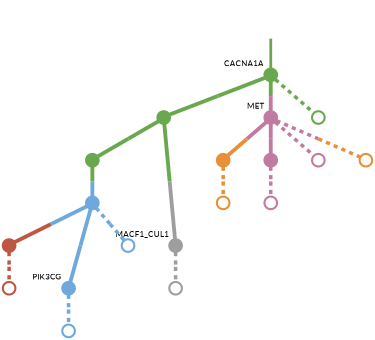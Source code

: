 strict digraph  {
graph[splines=false]; nodesep=0.7; rankdir=TB; ranksep=0.6; forcelabels=true; dpi=600; size=2.5;
0 [color="#6aa84fff", fillcolor="#6aa84fff", fixedsize=true, fontname=Lato, fontsize="12pt", height="0.25", label="", penwidth=3, shape=circle, style=filled, xlabel=CACNA1A];
1 [color="#6aa84fff", fillcolor="#6aa84fff", fixedsize=true, fontname=Lato, fontsize="12pt", height="0.25", label="", penwidth=3, shape=circle, style=filled, xlabel=""];
3 [color="#c27ba0ff", fillcolor="#c27ba0ff", fixedsize=true, fontname=Lato, fontsize="12pt", height="0.25", label="", penwidth=3, shape=circle, style=filled, xlabel=MET];
10 [color="#6aa84fff", fillcolor="#6aa84fff", fixedsize=true, fontname=Lato, fontsize="12pt", height="0.25", label="", penwidth=3, shape=circle, style=solid, xlabel=""];
4 [color="#6aa84fff", fillcolor="#6aa84fff", fixedsize=true, fontname=Lato, fontsize="12pt", height="0.25", label="", penwidth=3, shape=circle, style=filled, xlabel=""];
5 [color="#9e9e9eff", fillcolor="#9e9e9eff", fixedsize=true, fontname=Lato, fontsize="12pt", height="0.25", label="", penwidth=3, shape=circle, style=filled, xlabel=MACF1_CUL1];
2 [color="#6fa8dcff", fillcolor="#6fa8dcff", fixedsize=true, fontname=Lato, fontsize="12pt", height="0.25", label="", penwidth=3, shape=circle, style=filled, xlabel=""];
7 [color="#be5742ff", fillcolor="#be5742ff", fixedsize=true, fontname=Lato, fontsize="12pt", height="0.25", label="", penwidth=3, shape=circle, style=filled, xlabel=""];
8 [color="#6fa8dcff", fillcolor="#6fa8dcff", fixedsize=true, fontname=Lato, fontsize="12pt", height="0.25", label="", penwidth=3, shape=circle, style=filled, xlabel=PIK3CG];
14 [color="#6fa8dcff", fillcolor="#6fa8dcff", fixedsize=true, fontname=Lato, fontsize="12pt", height="0.25", label="", penwidth=3, shape=circle, style=solid, xlabel=""];
6 [color="#e69138ff", fillcolor="#e69138ff", fixedsize=true, fontname=Lato, fontsize="12pt", height="0.25", label="", penwidth=3, shape=circle, style=filled, xlabel=""];
9 [color="#c27ba0ff", fillcolor="#c27ba0ff", fixedsize=true, fontname=Lato, fontsize="12pt", height="0.25", label="", penwidth=3, shape=circle, style=filled, xlabel=""];
11 [color="#c27ba0ff", fillcolor="#c27ba0ff", fixedsize=true, fontname=Lato, fontsize="12pt", height="0.25", label="", penwidth=3, shape=circle, style=solid, xlabel=""];
16 [color="#e69138ff", fillcolor="#e69138ff", fixedsize=true, fontname=Lato, fontsize="12pt", height="0.25", label="", penwidth=3, shape=circle, style=solid, xlabel=""];
18 [color="#9e9e9eff", fillcolor="#9e9e9eff", fixedsize=true, fontname=Lato, fontsize="12pt", height="0.25", label="", penwidth=3, shape=circle, style=solid, xlabel=""];
17 [color="#e69138ff", fillcolor="#e69138ff", fixedsize=true, fontname=Lato, fontsize="12pt", height="0.25", label="", penwidth=3, shape=circle, style=solid, xlabel=""];
13 [color="#be5742ff", fillcolor="#be5742ff", fixedsize=true, fontname=Lato, fontsize="12pt", height="0.25", label="", penwidth=3, shape=circle, style=solid, xlabel=""];
15 [color="#6fa8dcff", fillcolor="#6fa8dcff", fixedsize=true, fontname=Lato, fontsize="12pt", height="0.25", label="", penwidth=3, shape=circle, style=solid, xlabel=""];
12 [color="#c27ba0ff", fillcolor="#c27ba0ff", fixedsize=true, fontname=Lato, fontsize="12pt", height="0.25", label="", penwidth=3, shape=circle, style=solid, xlabel=""];
normal [label="", penwidth=3, style=invis, xlabel=CACNA1A];
0 -> 1  [arrowsize=0, color="#6aa84fff;0.5:#6aa84fff", minlen="1.3736263513565063", penwidth="5.5", style=solid];
0 -> 3  [arrowsize=0, color="#6aa84fff;0.5:#c27ba0ff", minlen="1.923076868057251", penwidth="5.5", style=solid];
0 -> 10  [arrowsize=0, color="#6aa84fff;0.5:#6aa84fff", minlen="1.0549451112747192", penwidth=5, style=dashed];
1 -> 4  [arrowsize=0, color="#6aa84fff;0.5:#6aa84fff", minlen="1.2197802066802979", penwidth="5.5", style=solid];
1 -> 5  [arrowsize=0, color="#6aa84fff;0.5:#9e9e9eff", minlen="3.0", penwidth="5.5", style=solid];
3 -> 6  [arrowsize=0, color="#c27ba0ff;0.5:#e69138ff", minlen="1.2417582273483276", penwidth="5.5", style=solid];
3 -> 9  [arrowsize=0, color="#c27ba0ff;0.5:#c27ba0ff", minlen="1.109890103340149", penwidth="5.5", style=solid];
3 -> 11  [arrowsize=0, color="#c27ba0ff;0.5:#c27ba0ff", minlen="1.0549451112747192", penwidth=5, style=dashed];
3 -> 16  [arrowsize=0, color="#c27ba0ff;0.5:#e69138ff", minlen="1.0549451112747192", penwidth=5, style=dashed];
4 -> 2  [arrowsize=0, color="#6aa84fff;0.5:#6fa8dcff", minlen="1.7692307233810425", penwidth="5.5", style=solid];
5 -> 18  [arrowsize=0, color="#9e9e9eff;0.5:#9e9e9eff", minlen="1.0549451112747192", penwidth=5, style=dashed];
2 -> 7  [arrowsize=0, color="#6fa8dcff;0.5:#be5742ff", minlen="1.5274724960327148", penwidth="5.5", style=solid];
2 -> 8  [arrowsize=0, color="#6fa8dcff;0.5:#6fa8dcff", minlen="2.758241653442383", penwidth="5.5", style=solid];
2 -> 14  [arrowsize=0, color="#6fa8dcff;0.5:#6fa8dcff", minlen="1.0549451112747192", penwidth=5, style=dashed];
7 -> 13  [arrowsize=0, color="#be5742ff;0.5:#be5742ff", minlen="1.0549451112747192", penwidth=5, style=dashed];
8 -> 15  [arrowsize=0, color="#6fa8dcff;0.5:#6fa8dcff", minlen="1.0549451112747192", penwidth=5, style=dashed];
6 -> 17  [arrowsize=0, color="#e69138ff;0.5:#e69138ff", minlen="1.0549451112747192", penwidth=5, style=dashed];
9 -> 12  [arrowsize=0, color="#c27ba0ff;0.5:#c27ba0ff", minlen="1.0549451112747192", penwidth=5, style=dashed];
normal -> 0  [arrowsize=0, color="#6aa84fff", label="", penwidth=4, style=solid];
}
